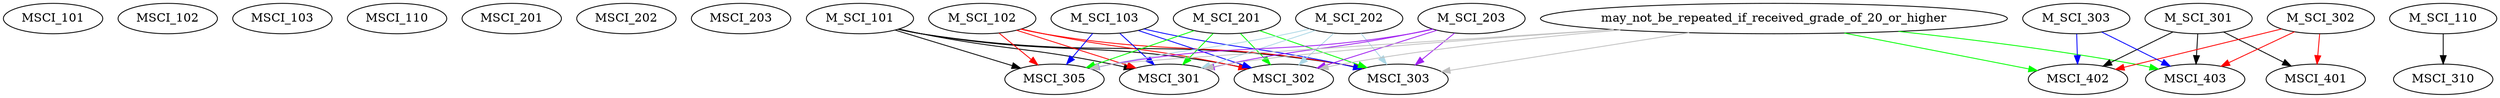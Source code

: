 digraph G {
    MSCI_101;
    MSCI_102;
    MSCI_103;
    MSCI_110;
    MSCI_201;
    MSCI_202;
    MSCI_203;
    edge [color=black];
    M_SCI_101 -> MSCI_301;
    edge [color=red];
    M_SCI_102 -> MSCI_301;
    edge [color=blue];
    M_SCI_103 -> MSCI_301;
    edge [color=green];
    M_SCI_201 -> MSCI_301;
    edge [color=lightblue];
    M_SCI_202 -> MSCI_301;
    edge [color=purple];
    M_SCI_203 -> MSCI_301;
    edge [color=gray];
    may_not_be_repeated_if_received_grade_of_20_or_higher -> MSCI_301;
    edge [color=black];
    M_SCI_101 -> MSCI_302;
    edge [color=red];
    M_SCI_102 -> MSCI_302;
    edge [color=blue];
    M_SCI_103 -> MSCI_302;
    edge [color=green];
    M_SCI_201 -> MSCI_302;
    edge [color=lightblue];
    M_SCI_202 -> MSCI_302;
    edge [color=purple];
    M_SCI_203 -> MSCI_302;
    edge [color=gray];
    may_not_be_repeated_if_received_grade_of_20_or_higher -> MSCI_302;
    edge [color=black];
    M_SCI_101 -> MSCI_303;
    edge [color=red];
    M_SCI_102 -> MSCI_303;
    edge [color=blue];
    M_SCI_103 -> MSCI_303;
    edge [color=green];
    M_SCI_201 -> MSCI_303;
    edge [color=lightblue];
    M_SCI_202 -> MSCI_303;
    edge [color=purple];
    M_SCI_203 -> MSCI_303;
    edge [color=gray];
    may_not_be_repeated_if_received_grade_of_20_or_higher -> MSCI_303;
    edge [color=black];
    M_SCI_101 -> MSCI_305;
    edge [color=red];
    M_SCI_102 -> MSCI_305;
    edge [color=blue];
    M_SCI_103 -> MSCI_305;
    edge [color=green];
    M_SCI_201 -> MSCI_305;
    edge [color=lightblue];
    M_SCI_202 -> MSCI_305;
    edge [color=purple];
    M_SCI_203 -> MSCI_305;
    edge [color=gray];
    may_not_be_repeated_if_received_grade_of_20_or_higher -> MSCI_305;
    edge [color=black];
    M_SCI_110 -> MSCI_310;
    edge [color=black];
    M_SCI_301 -> MSCI_401;
    edge [color=red];
    M_SCI_302 -> MSCI_401;
    edge [color=black];
    M_SCI_301 -> MSCI_402;
    edge [color=red];
    M_SCI_302 -> MSCI_402;
    edge [color=blue];
    M_SCI_303 -> MSCI_402;
    edge [color=green];
    may_not_be_repeated_if_received_grade_of_20_or_higher -> MSCI_402;
    edge [color=black];
    M_SCI_301 -> MSCI_403;
    edge [color=red];
    M_SCI_302 -> MSCI_403;
    edge [color=blue];
    M_SCI_303 -> MSCI_403;
    edge [color=green];
    may_not_be_repeated_if_received_grade_of_20_or_higher -> MSCI_403;
}
